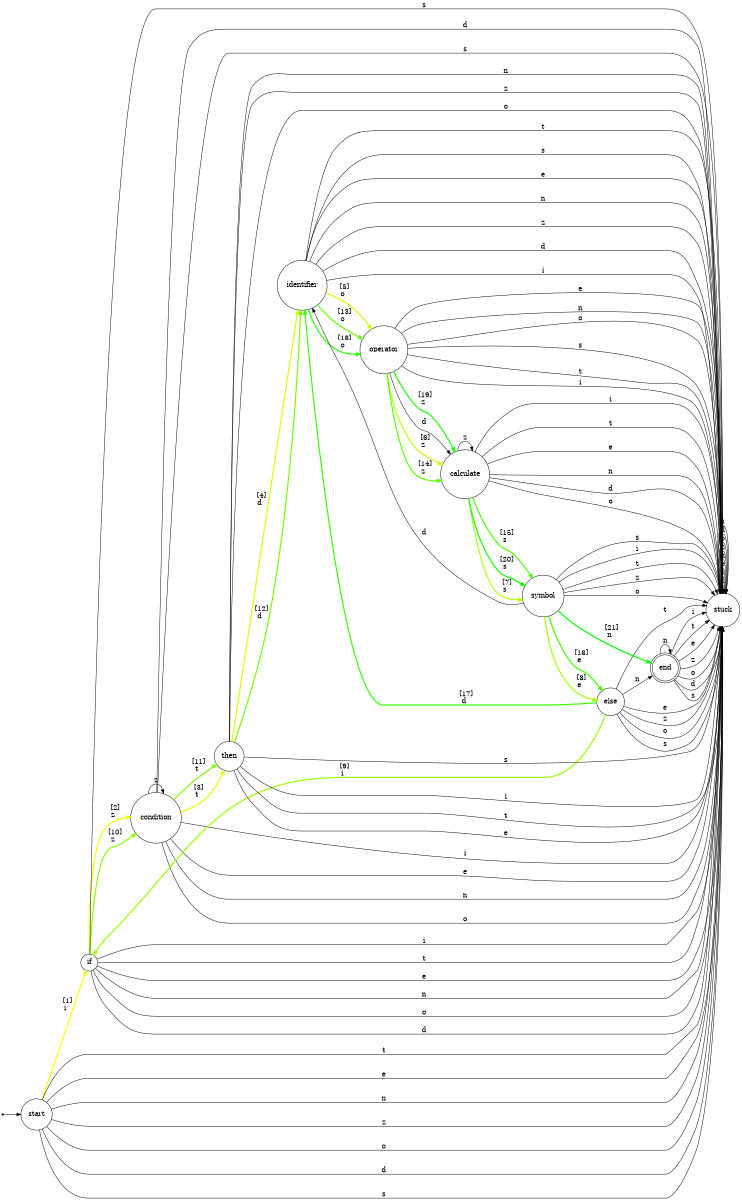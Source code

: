 digraph {
	ranksep=0.5 size="8, 8"
	rankdir=LR
	Initial [label="" fontsize=14.0 shape=point]
	calculate [fontsize=14.0 shape=circle]
	condition [fontsize=14.0 shape=circle]
	else [fontsize=14.0 shape=circle]
	end [fontsize=14.0 shape=doublecircle]
	identifier [fontsize=14.0 shape=circle]
	if [fontsize=14.0 shape=circle]
	operator [fontsize=14.0 shape=circle]
	start [fontsize=14.0 shape=circle]
	stuck [fontsize=14.0 shape=circle]
	symbol [fontsize=14.0 shape=circle]
	then [fontsize=14.0 shape=circle]
	Initial -> start [arrowsize=0.85]
	start -> if [label=" [1]
i " arrowsize=0.85 color="#ffff00" fontsize=14.0 penwidth=2.5]
	if -> condition [label=" [2]
z " arrowsize=0.85 color="#f2ff00" fontsize=14.0 penwidth=2.5]
	condition -> then [label=" [3]
t " arrowsize=0.85 color="#e6ff00" fontsize=14.0 penwidth=2.5]
	then -> identifier [label=" [4]
d " arrowsize=0.85 color="#d9ff00" fontsize=14.0 penwidth=2.5]
	identifier -> operator [label=" [5]
o " arrowsize=0.85 color="#ccff00" fontsize=14.0 penwidth=2.5]
	operator -> calculate [label=" [6]
z " arrowsize=0.85 color="#bfff00" fontsize=14.0 penwidth=2.5]
	calculate -> symbol [label=" [7]
s " arrowsize=0.85 color="#b3ff00" fontsize=14.0 penwidth=2.5]
	symbol -> else [label=" [8]
e " arrowsize=0.85 color="#a6ff00" fontsize=14.0 penwidth=2.5]
	else -> if [label=" [9]
i " arrowsize=0.85 color="#99ff00" fontsize=14.0 penwidth=2.5]
	if -> condition [label=" [10]
z " arrowsize=0.85 color="#8cff00" fontsize=14.0 penwidth=2.5]
	condition -> then [label=" [11]
t " arrowsize=0.85 color="#80ff00" fontsize=14.0 penwidth=2.5]
	then -> identifier [label=" [12]
d " arrowsize=0.85 color="#73ff00" fontsize=14.0 penwidth=2.5]
	identifier -> operator [label=" [13]
o " arrowsize=0.85 color="#66ff00" fontsize=14.0 penwidth=2.5]
	operator -> calculate [label=" [14]
z " arrowsize=0.85 color="#59ff00" fontsize=14.0 penwidth=2.5]
	calculate -> symbol [label=" [15]
s " arrowsize=0.85 color="#4cff00" fontsize=14.0 penwidth=2.5]
	symbol -> else [label=" [16]
e " arrowsize=0.85 color="#40ff00" fontsize=14.0 penwidth=2.5]
	else -> identifier [label=" [17]
d " arrowsize=0.85 color="#33ff00" fontsize=14.0 penwidth=2.5]
	identifier -> operator [label=" [18]
o " arrowsize=0.85 color="#26ff00" fontsize=14.0 penwidth=2.5]
	operator -> calculate [label=" [19]
z " arrowsize=0.85 color="#19ff00" fontsize=14.0 penwidth=2.5]
	calculate -> symbol [label=" [20]
s " arrowsize=0.85 color="#0dff00" fontsize=14.0 penwidth=2.5]
	symbol -> end [label=" [21]
n " arrowsize=0.85 color="#00ff00" fontsize=14.0 penwidth=2.5]
	start -> stuck [label=" t " arrowsize=0.85 fontsize=14.0]
	start -> stuck [label=" e " arrowsize=0.85 fontsize=14.0]
	start -> stuck [label=" n " arrowsize=0.85 fontsize=14.0]
	start -> stuck [label=" z " arrowsize=0.85 fontsize=14.0]
	start -> stuck [label=" o " arrowsize=0.85 fontsize=14.0]
	start -> stuck [label=" d " arrowsize=0.85 fontsize=14.0]
	start -> stuck [label=" s " arrowsize=0.85 fontsize=14.0]
	if -> stuck [label=" i " arrowsize=0.85 fontsize=14.0]
	if -> stuck [label=" t " arrowsize=0.85 fontsize=14.0]
	if -> stuck [label=" e " arrowsize=0.85 fontsize=14.0]
	if -> stuck [label=" n " arrowsize=0.85 fontsize=14.0]
	if -> stuck [label=" o " arrowsize=0.85 fontsize=14.0]
	if -> stuck [label=" d " arrowsize=0.85 fontsize=14.0]
	if -> stuck [label=" s " arrowsize=0.85 fontsize=14.0]
	then -> stuck [label=" i " arrowsize=0.85 fontsize=14.0]
	then -> stuck [label=" t " arrowsize=0.85 fontsize=14.0]
	then -> stuck [label=" e " arrowsize=0.85 fontsize=14.0]
	then -> stuck [label=" n " arrowsize=0.85 fontsize=14.0]
	then -> stuck [label=" z " arrowsize=0.85 fontsize=14.0]
	then -> stuck [label=" o " arrowsize=0.85 fontsize=14.0]
	then -> stuck [label=" s " arrowsize=0.85 fontsize=14.0]
	else -> stuck [label=" t " arrowsize=0.85 fontsize=14.0]
	else -> stuck [label=" e " arrowsize=0.85 fontsize=14.0]
	else -> end [label=" n " arrowsize=0.85 fontsize=14.0]
	else -> stuck [label=" z " arrowsize=0.85 fontsize=14.0]
	else -> stuck [label=" o " arrowsize=0.85 fontsize=14.0]
	else -> stuck [label=" s " arrowsize=0.85 fontsize=14.0]
	end -> stuck [label=" i " arrowsize=0.85 fontsize=14.0]
	end -> stuck [label=" t " arrowsize=0.85 fontsize=14.0]
	end -> stuck [label=" e " arrowsize=0.85 fontsize=14.0]
	end -> end [label=" n " arrowsize=0.85 fontsize=14.0]
	end -> stuck [label=" z " arrowsize=0.85 fontsize=14.0]
	end -> stuck [label=" o " arrowsize=0.85 fontsize=14.0]
	end -> stuck [label=" d " arrowsize=0.85 fontsize=14.0]
	end -> stuck [label=" s " arrowsize=0.85 fontsize=14.0]
	stuck -> stuck [label=" i " arrowsize=0.85 fontsize=14.0]
	stuck -> stuck [label=" t " arrowsize=0.85 fontsize=14.0]
	stuck -> stuck [label=" e " arrowsize=0.85 fontsize=14.0]
	stuck -> stuck [label=" n " arrowsize=0.85 fontsize=14.0]
	stuck -> stuck [label=" z " arrowsize=0.85 fontsize=14.0]
	stuck -> stuck [label=" o " arrowsize=0.85 fontsize=14.0]
	stuck -> stuck [label=" d " arrowsize=0.85 fontsize=14.0]
	stuck -> stuck [label=" s " arrowsize=0.85 fontsize=14.0]
	condition -> stuck [label=" i " arrowsize=0.85 fontsize=14.0]
	condition -> condition [label=" z " arrowsize=0.85 fontsize=14.0]
	condition -> stuck [label=" e " arrowsize=0.85 fontsize=14.0]
	condition -> stuck [label=" n " arrowsize=0.85 fontsize=14.0]
	condition -> stuck [label=" o " arrowsize=0.85 fontsize=14.0]
	condition -> stuck [label=" d " arrowsize=0.85 fontsize=14.0]
	condition -> stuck [label=" s " arrowsize=0.85 fontsize=14.0]
	identifier -> stuck [label=" i " arrowsize=0.85 fontsize=14.0]
	identifier -> stuck [label=" t " arrowsize=0.85 fontsize=14.0]
	identifier -> stuck [label=" e " arrowsize=0.85 fontsize=14.0]
	identifier -> stuck [label=" n " arrowsize=0.85 fontsize=14.0]
	identifier -> stuck [label=" z " arrowsize=0.85 fontsize=14.0]
	identifier -> stuck [label=" d " arrowsize=0.85 fontsize=14.0]
	identifier -> stuck [label=" s " arrowsize=0.85 fontsize=14.0]
	operator -> stuck [label=" i " arrowsize=0.85 fontsize=14.0]
	operator -> stuck [label=" t " arrowsize=0.85 fontsize=14.0]
	operator -> stuck [label=" e " arrowsize=0.85 fontsize=14.0]
	operator -> stuck [label=" n " arrowsize=0.85 fontsize=14.0]
	operator -> calculate [label=" d " arrowsize=0.85 fontsize=14.0]
	operator -> stuck [label=" o " arrowsize=0.85 fontsize=14.0]
	operator -> stuck [label=" s " arrowsize=0.85 fontsize=14.0]
	calculate -> stuck [label=" i " arrowsize=0.85 fontsize=14.0]
	calculate -> stuck [label=" t " arrowsize=0.85 fontsize=14.0]
	calculate -> stuck [label=" e " arrowsize=0.85 fontsize=14.0]
	calculate -> stuck [label=" n " arrowsize=0.85 fontsize=14.0]
	calculate -> calculate [label=" z " arrowsize=0.85 fontsize=14.0]
	calculate -> stuck [label=" d " arrowsize=0.85 fontsize=14.0]
	calculate -> stuck [label=" o " arrowsize=0.85 fontsize=14.0]
	symbol -> stuck [label=" i " arrowsize=0.85 fontsize=14.0]
	symbol -> stuck [label=" t " arrowsize=0.85 fontsize=14.0]
	symbol -> stuck [label=" z " arrowsize=0.85 fontsize=14.0]
	symbol -> identifier [label=" d " arrowsize=0.85 fontsize=14.0]
	symbol -> stuck [label=" o " arrowsize=0.85 fontsize=14.0]
	symbol -> stuck [label=" s " arrowsize=0.85 fontsize=14.0]
}
